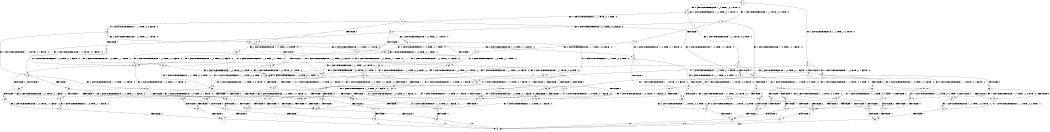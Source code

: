 digraph BCG {
size = "7, 10.5";
center = TRUE;
node [shape = circle];
0 [peripheries = 2];
0 -> 1 [label = "EX !1 !ATOMIC_EXCH_BRANCH (1, +1, TRUE, +0, 2, TRUE) !:0:"];
0 -> 2 [label = "EX !2 !ATOMIC_EXCH_BRANCH (1, +1, TRUE, +0, 3, TRUE) !:0:"];
0 -> 3 [label = "EX !0 !ATOMIC_EXCH_BRANCH (1, +0, TRUE, +0, 1, TRUE) !:0:"];
1 -> 4 [label = "TERMINATE !1"];
1 -> 5 [label = "EX !2 !ATOMIC_EXCH_BRANCH (1, +1, TRUE, +0, 3, FALSE) !:0:"];
1 -> 6 [label = "EX !0 !ATOMIC_EXCH_BRANCH (1, +0, TRUE, +0, 1, FALSE) !:0:"];
2 -> 7 [label = "TERMINATE !2"];
2 -> 8 [label = "EX !1 !ATOMIC_EXCH_BRANCH (1, +1, TRUE, +0, 2, FALSE) !:0:"];
2 -> 9 [label = "EX !0 !ATOMIC_EXCH_BRANCH (1, +0, TRUE, +0, 1, FALSE) !:0:"];
3 -> 10 [label = "EX !1 !ATOMIC_EXCH_BRANCH (1, +1, TRUE, +0, 2, TRUE) !:0:"];
3 -> 11 [label = "EX !2 !ATOMIC_EXCH_BRANCH (1, +1, TRUE, +0, 3, TRUE) !:0:"];
3 -> 3 [label = "EX !0 !ATOMIC_EXCH_BRANCH (1, +0, TRUE, +0, 1, TRUE) !:0:"];
4 -> 12 [label = "EX !2 !ATOMIC_EXCH_BRANCH (1, +1, TRUE, +0, 3, FALSE) !:0:"];
4 -> 13 [label = "EX !0 !ATOMIC_EXCH_BRANCH (1, +0, TRUE, +0, 1, FALSE) !:0:"];
5 -> 14 [label = "TERMINATE !1"];
5 -> 15 [label = "EX !0 !ATOMIC_EXCH_BRANCH (1, +0, TRUE, +0, 1, FALSE) !:0:"];
5 -> 16 [label = "EX !2 !ATOMIC_EXCH_BRANCH (1, +0, TRUE, +1, 1, TRUE) !:0:"];
6 -> 17 [label = "TERMINATE !1"];
6 -> 18 [label = "TERMINATE !0"];
6 -> 19 [label = "EX !2 !ATOMIC_EXCH_BRANCH (1, +1, TRUE, +0, 3, TRUE) !:0:"];
7 -> 20 [label = "EX !1 !ATOMIC_EXCH_BRANCH (1, +1, TRUE, +0, 2, FALSE) !:0:"];
7 -> 21 [label = "EX !0 !ATOMIC_EXCH_BRANCH (1, +0, TRUE, +0, 1, FALSE) !:0:"];
8 -> 22 [label = "TERMINATE !1"];
8 -> 23 [label = "TERMINATE !2"];
8 -> 24 [label = "EX !0 !ATOMIC_EXCH_BRANCH (1, +0, TRUE, +0, 1, FALSE) !:0:"];
9 -> 25 [label = "TERMINATE !2"];
9 -> 26 [label = "TERMINATE !0"];
9 -> 19 [label = "EX !1 !ATOMIC_EXCH_BRANCH (1, +1, TRUE, +0, 2, TRUE) !:0:"];
10 -> 27 [label = "TERMINATE !1"];
10 -> 28 [label = "EX !2 !ATOMIC_EXCH_BRANCH (1, +1, TRUE, +0, 3, FALSE) !:0:"];
10 -> 6 [label = "EX !0 !ATOMIC_EXCH_BRANCH (1, +0, TRUE, +0, 1, FALSE) !:0:"];
11 -> 29 [label = "TERMINATE !2"];
11 -> 30 [label = "EX !1 !ATOMIC_EXCH_BRANCH (1, +1, TRUE, +0, 2, FALSE) !:0:"];
11 -> 9 [label = "EX !0 !ATOMIC_EXCH_BRANCH (1, +0, TRUE, +0, 1, FALSE) !:0:"];
12 -> 31 [label = "EX !0 !ATOMIC_EXCH_BRANCH (1, +0, TRUE, +0, 1, FALSE) !:0:"];
12 -> 32 [label = "EX !2 !ATOMIC_EXCH_BRANCH (1, +0, TRUE, +1, 1, TRUE) !:0:"];
13 -> 33 [label = "TERMINATE !0"];
13 -> 34 [label = "EX !2 !ATOMIC_EXCH_BRANCH (1, +1, TRUE, +0, 3, TRUE) !:0:"];
14 -> 31 [label = "EX !0 !ATOMIC_EXCH_BRANCH (1, +0, TRUE, +0, 1, FALSE) !:0:"];
14 -> 32 [label = "EX !2 !ATOMIC_EXCH_BRANCH (1, +0, TRUE, +1, 1, TRUE) !:0:"];
15 -> 35 [label = "TERMINATE !1"];
15 -> 36 [label = "TERMINATE !0"];
15 -> 37 [label = "EX !2 !ATOMIC_EXCH_BRANCH (1, +0, TRUE, +1, 1, FALSE) !:0:"];
16 -> 38 [label = "TERMINATE !1"];
16 -> 39 [label = "EX !0 !ATOMIC_EXCH_BRANCH (1, +0, TRUE, +0, 1, TRUE) !:0:"];
16 -> 40 [label = "EX !2 !ATOMIC_EXCH_BRANCH (1, +1, TRUE, +0, 3, TRUE) !:0:"];
17 -> 33 [label = "TERMINATE !0"];
17 -> 34 [label = "EX !2 !ATOMIC_EXCH_BRANCH (1, +1, TRUE, +0, 3, TRUE) !:0:"];
18 -> 41 [label = "TERMINATE !1"];
18 -> 42 [label = "EX !2 !ATOMIC_EXCH_BRANCH (1, +1, TRUE, +0, 3, TRUE) !:1:"];
19 -> 43 [label = "TERMINATE !1"];
19 -> 44 [label = "TERMINATE !2"];
19 -> 45 [label = "TERMINATE !0"];
20 -> 46 [label = "TERMINATE !1"];
20 -> 47 [label = "EX !0 !ATOMIC_EXCH_BRANCH (1, +0, TRUE, +0, 1, FALSE) !:0:"];
21 -> 48 [label = "TERMINATE !0"];
21 -> 49 [label = "EX !1 !ATOMIC_EXCH_BRANCH (1, +1, TRUE, +0, 2, TRUE) !:0:"];
22 -> 46 [label = "TERMINATE !2"];
22 -> 50 [label = "EX !0 !ATOMIC_EXCH_BRANCH (1, +0, TRUE, +0, 1, FALSE) !:0:"];
23 -> 46 [label = "TERMINATE !1"];
23 -> 47 [label = "EX !0 !ATOMIC_EXCH_BRANCH (1, +0, TRUE, +0, 1, FALSE) !:0:"];
24 -> 51 [label = "TERMINATE !1"];
24 -> 52 [label = "TERMINATE !2"];
24 -> 53 [label = "TERMINATE !0"];
25 -> 48 [label = "TERMINATE !0"];
25 -> 49 [label = "EX !1 !ATOMIC_EXCH_BRANCH (1, +1, TRUE, +0, 2, TRUE) !:0:"];
26 -> 54 [label = "TERMINATE !2"];
26 -> 42 [label = "EX !1 !ATOMIC_EXCH_BRANCH (1, +1, TRUE, +0, 2, TRUE) !:1:"];
27 -> 55 [label = "EX !2 !ATOMIC_EXCH_BRANCH (1, +1, TRUE, +0, 3, FALSE) !:0:"];
27 -> 13 [label = "EX !0 !ATOMIC_EXCH_BRANCH (1, +0, TRUE, +0, 1, FALSE) !:0:"];
28 -> 56 [label = "TERMINATE !1"];
28 -> 57 [label = "EX !2 !ATOMIC_EXCH_BRANCH (1, +0, TRUE, +1, 1, TRUE) !:0:"];
28 -> 15 [label = "EX !0 !ATOMIC_EXCH_BRANCH (1, +0, TRUE, +0, 1, FALSE) !:0:"];
29 -> 58 [label = "EX !1 !ATOMIC_EXCH_BRANCH (1, +1, TRUE, +0, 2, FALSE) !:0:"];
29 -> 21 [label = "EX !0 !ATOMIC_EXCH_BRANCH (1, +0, TRUE, +0, 1, FALSE) !:0:"];
30 -> 59 [label = "TERMINATE !1"];
30 -> 60 [label = "TERMINATE !2"];
30 -> 24 [label = "EX !0 !ATOMIC_EXCH_BRANCH (1, +0, TRUE, +0, 1, FALSE) !:0:"];
31 -> 61 [label = "TERMINATE !0"];
31 -> 62 [label = "EX !2 !ATOMIC_EXCH_BRANCH (1, +0, TRUE, +1, 1, FALSE) !:0:"];
32 -> 63 [label = "EX !0 !ATOMIC_EXCH_BRANCH (1, +0, TRUE, +0, 1, TRUE) !:0:"];
32 -> 64 [label = "EX !2 !ATOMIC_EXCH_BRANCH (1, +1, TRUE, +0, 3, TRUE) !:0:"];
33 -> 65 [label = "EX !2 !ATOMIC_EXCH_BRANCH (1, +1, TRUE, +0, 3, TRUE) !:2:"];
34 -> 66 [label = "TERMINATE !2"];
34 -> 67 [label = "TERMINATE !0"];
35 -> 61 [label = "TERMINATE !0"];
35 -> 62 [label = "EX !2 !ATOMIC_EXCH_BRANCH (1, +0, TRUE, +1, 1, FALSE) !:0:"];
36 -> 68 [label = "TERMINATE !1"];
36 -> 69 [label = "EX !2 !ATOMIC_EXCH_BRANCH (1, +0, TRUE, +1, 1, FALSE) !:1:"];
37 -> 51 [label = "TERMINATE !1"];
37 -> 52 [label = "TERMINATE !2"];
37 -> 53 [label = "TERMINATE !0"];
38 -> 63 [label = "EX !0 !ATOMIC_EXCH_BRANCH (1, +0, TRUE, +0, 1, TRUE) !:0:"];
38 -> 64 [label = "EX !2 !ATOMIC_EXCH_BRANCH (1, +1, TRUE, +0, 3, TRUE) !:0:"];
39 -> 70 [label = "TERMINATE !1"];
39 -> 71 [label = "EX !2 !ATOMIC_EXCH_BRANCH (1, +1, TRUE, +0, 3, TRUE) !:0:"];
39 -> 39 [label = "EX !0 !ATOMIC_EXCH_BRANCH (1, +0, TRUE, +0, 1, TRUE) !:0:"];
40 -> 22 [label = "TERMINATE !1"];
40 -> 23 [label = "TERMINATE !2"];
40 -> 24 [label = "EX !0 !ATOMIC_EXCH_BRANCH (1, +0, TRUE, +0, 1, FALSE) !:0:"];
41 -> 65 [label = "EX !2 !ATOMIC_EXCH_BRANCH (1, +1, TRUE, +0, 3, TRUE) !:2:"];
42 -> 72 [label = "TERMINATE !1"];
42 -> 73 [label = "TERMINATE !2"];
43 -> 66 [label = "TERMINATE !2"];
43 -> 67 [label = "TERMINATE !0"];
44 -> 66 [label = "TERMINATE !1"];
44 -> 74 [label = "TERMINATE !0"];
45 -> 72 [label = "TERMINATE !1"];
45 -> 73 [label = "TERMINATE !2"];
46 -> 75 [label = "EX !0 !ATOMIC_EXCH_BRANCH (1, +0, TRUE, +0, 1, FALSE) !:0:"];
47 -> 76 [label = "TERMINATE !1"];
47 -> 77 [label = "TERMINATE !0"];
48 -> 78 [label = "EX !1 !ATOMIC_EXCH_BRANCH (1, +1, TRUE, +0, 2, TRUE) !:1:"];
49 -> 66 [label = "TERMINATE !1"];
49 -> 74 [label = "TERMINATE !0"];
50 -> 76 [label = "TERMINATE !2"];
50 -> 79 [label = "TERMINATE !0"];
51 -> 76 [label = "TERMINATE !2"];
51 -> 79 [label = "TERMINATE !0"];
52 -> 76 [label = "TERMINATE !1"];
52 -> 77 [label = "TERMINATE !0"];
53 -> 80 [label = "TERMINATE !1"];
53 -> 81 [label = "TERMINATE !2"];
54 -> 78 [label = "EX !1 !ATOMIC_EXCH_BRANCH (1, +1, TRUE, +0, 2, TRUE) !:1:"];
55 -> 82 [label = "EX !2 !ATOMIC_EXCH_BRANCH (1, +0, TRUE, +1, 1, TRUE) !:0:"];
55 -> 31 [label = "EX !0 !ATOMIC_EXCH_BRANCH (1, +0, TRUE, +0, 1, FALSE) !:0:"];
56 -> 82 [label = "EX !2 !ATOMIC_EXCH_BRANCH (1, +0, TRUE, +1, 1, TRUE) !:0:"];
56 -> 31 [label = "EX !0 !ATOMIC_EXCH_BRANCH (1, +0, TRUE, +0, 1, FALSE) !:0:"];
57 -> 70 [label = "TERMINATE !1"];
57 -> 71 [label = "EX !2 !ATOMIC_EXCH_BRANCH (1, +1, TRUE, +0, 3, TRUE) !:0:"];
57 -> 39 [label = "EX !0 !ATOMIC_EXCH_BRANCH (1, +0, TRUE, +0, 1, TRUE) !:0:"];
58 -> 83 [label = "TERMINATE !1"];
58 -> 47 [label = "EX !0 !ATOMIC_EXCH_BRANCH (1, +0, TRUE, +0, 1, FALSE) !:0:"];
59 -> 83 [label = "TERMINATE !2"];
59 -> 50 [label = "EX !0 !ATOMIC_EXCH_BRANCH (1, +0, TRUE, +0, 1, FALSE) !:0:"];
60 -> 83 [label = "TERMINATE !1"];
60 -> 47 [label = "EX !0 !ATOMIC_EXCH_BRANCH (1, +0, TRUE, +0, 1, FALSE) !:0:"];
61 -> 84 [label = "EX !2 !ATOMIC_EXCH_BRANCH (1, +0, TRUE, +1, 1, FALSE) !:2:"];
62 -> 76 [label = "TERMINATE !2"];
62 -> 79 [label = "TERMINATE !0"];
63 -> 85 [label = "EX !2 !ATOMIC_EXCH_BRANCH (1, +1, TRUE, +0, 3, TRUE) !:0:"];
63 -> 63 [label = "EX !0 !ATOMIC_EXCH_BRANCH (1, +0, TRUE, +0, 1, TRUE) !:0:"];
64 -> 46 [label = "TERMINATE !2"];
64 -> 50 [label = "EX !0 !ATOMIC_EXCH_BRANCH (1, +0, TRUE, +0, 1, FALSE) !:0:"];
65 -> 86 [label = "TERMINATE !2"];
66 -> 87 [label = "TERMINATE !0"];
67 -> 86 [label = "TERMINATE !2"];
68 -> 84 [label = "EX !2 !ATOMIC_EXCH_BRANCH (1, +0, TRUE, +1, 1, FALSE) !:2:"];
69 -> 80 [label = "TERMINATE !1"];
69 -> 81 [label = "TERMINATE !2"];
70 -> 85 [label = "EX !2 !ATOMIC_EXCH_BRANCH (1, +1, TRUE, +0, 3, TRUE) !:0:"];
70 -> 63 [label = "EX !0 !ATOMIC_EXCH_BRANCH (1, +0, TRUE, +0, 1, TRUE) !:0:"];
71 -> 59 [label = "TERMINATE !1"];
71 -> 60 [label = "TERMINATE !2"];
71 -> 24 [label = "EX !0 !ATOMIC_EXCH_BRANCH (1, +0, TRUE, +0, 1, FALSE) !:0:"];
72 -> 86 [label = "TERMINATE !2"];
73 -> 88 [label = "TERMINATE !1"];
74 -> 88 [label = "TERMINATE !1"];
75 -> 89 [label = "TERMINATE !0"];
76 -> 89 [label = "TERMINATE !0"];
77 -> 90 [label = "TERMINATE !1"];
78 -> 88 [label = "TERMINATE !1"];
79 -> 91 [label = "TERMINATE !2"];
80 -> 91 [label = "TERMINATE !2"];
81 -> 90 [label = "TERMINATE !1"];
82 -> 85 [label = "EX !2 !ATOMIC_EXCH_BRANCH (1, +1, TRUE, +0, 3, TRUE) !:0:"];
82 -> 63 [label = "EX !0 !ATOMIC_EXCH_BRANCH (1, +0, TRUE, +0, 1, TRUE) !:0:"];
83 -> 75 [label = "EX !0 !ATOMIC_EXCH_BRANCH (1, +0, TRUE, +0, 1, FALSE) !:0:"];
84 -> 91 [label = "TERMINATE !2"];
85 -> 83 [label = "TERMINATE !2"];
85 -> 50 [label = "EX !0 !ATOMIC_EXCH_BRANCH (1, +0, TRUE, +0, 1, FALSE) !:0:"];
86 -> 92 [label = "exit"];
87 -> 92 [label = "exit"];
88 -> 92 [label = "exit"];
89 -> 92 [label = "exit"];
90 -> 92 [label = "exit"];
91 -> 92 [label = "exit"];
}
